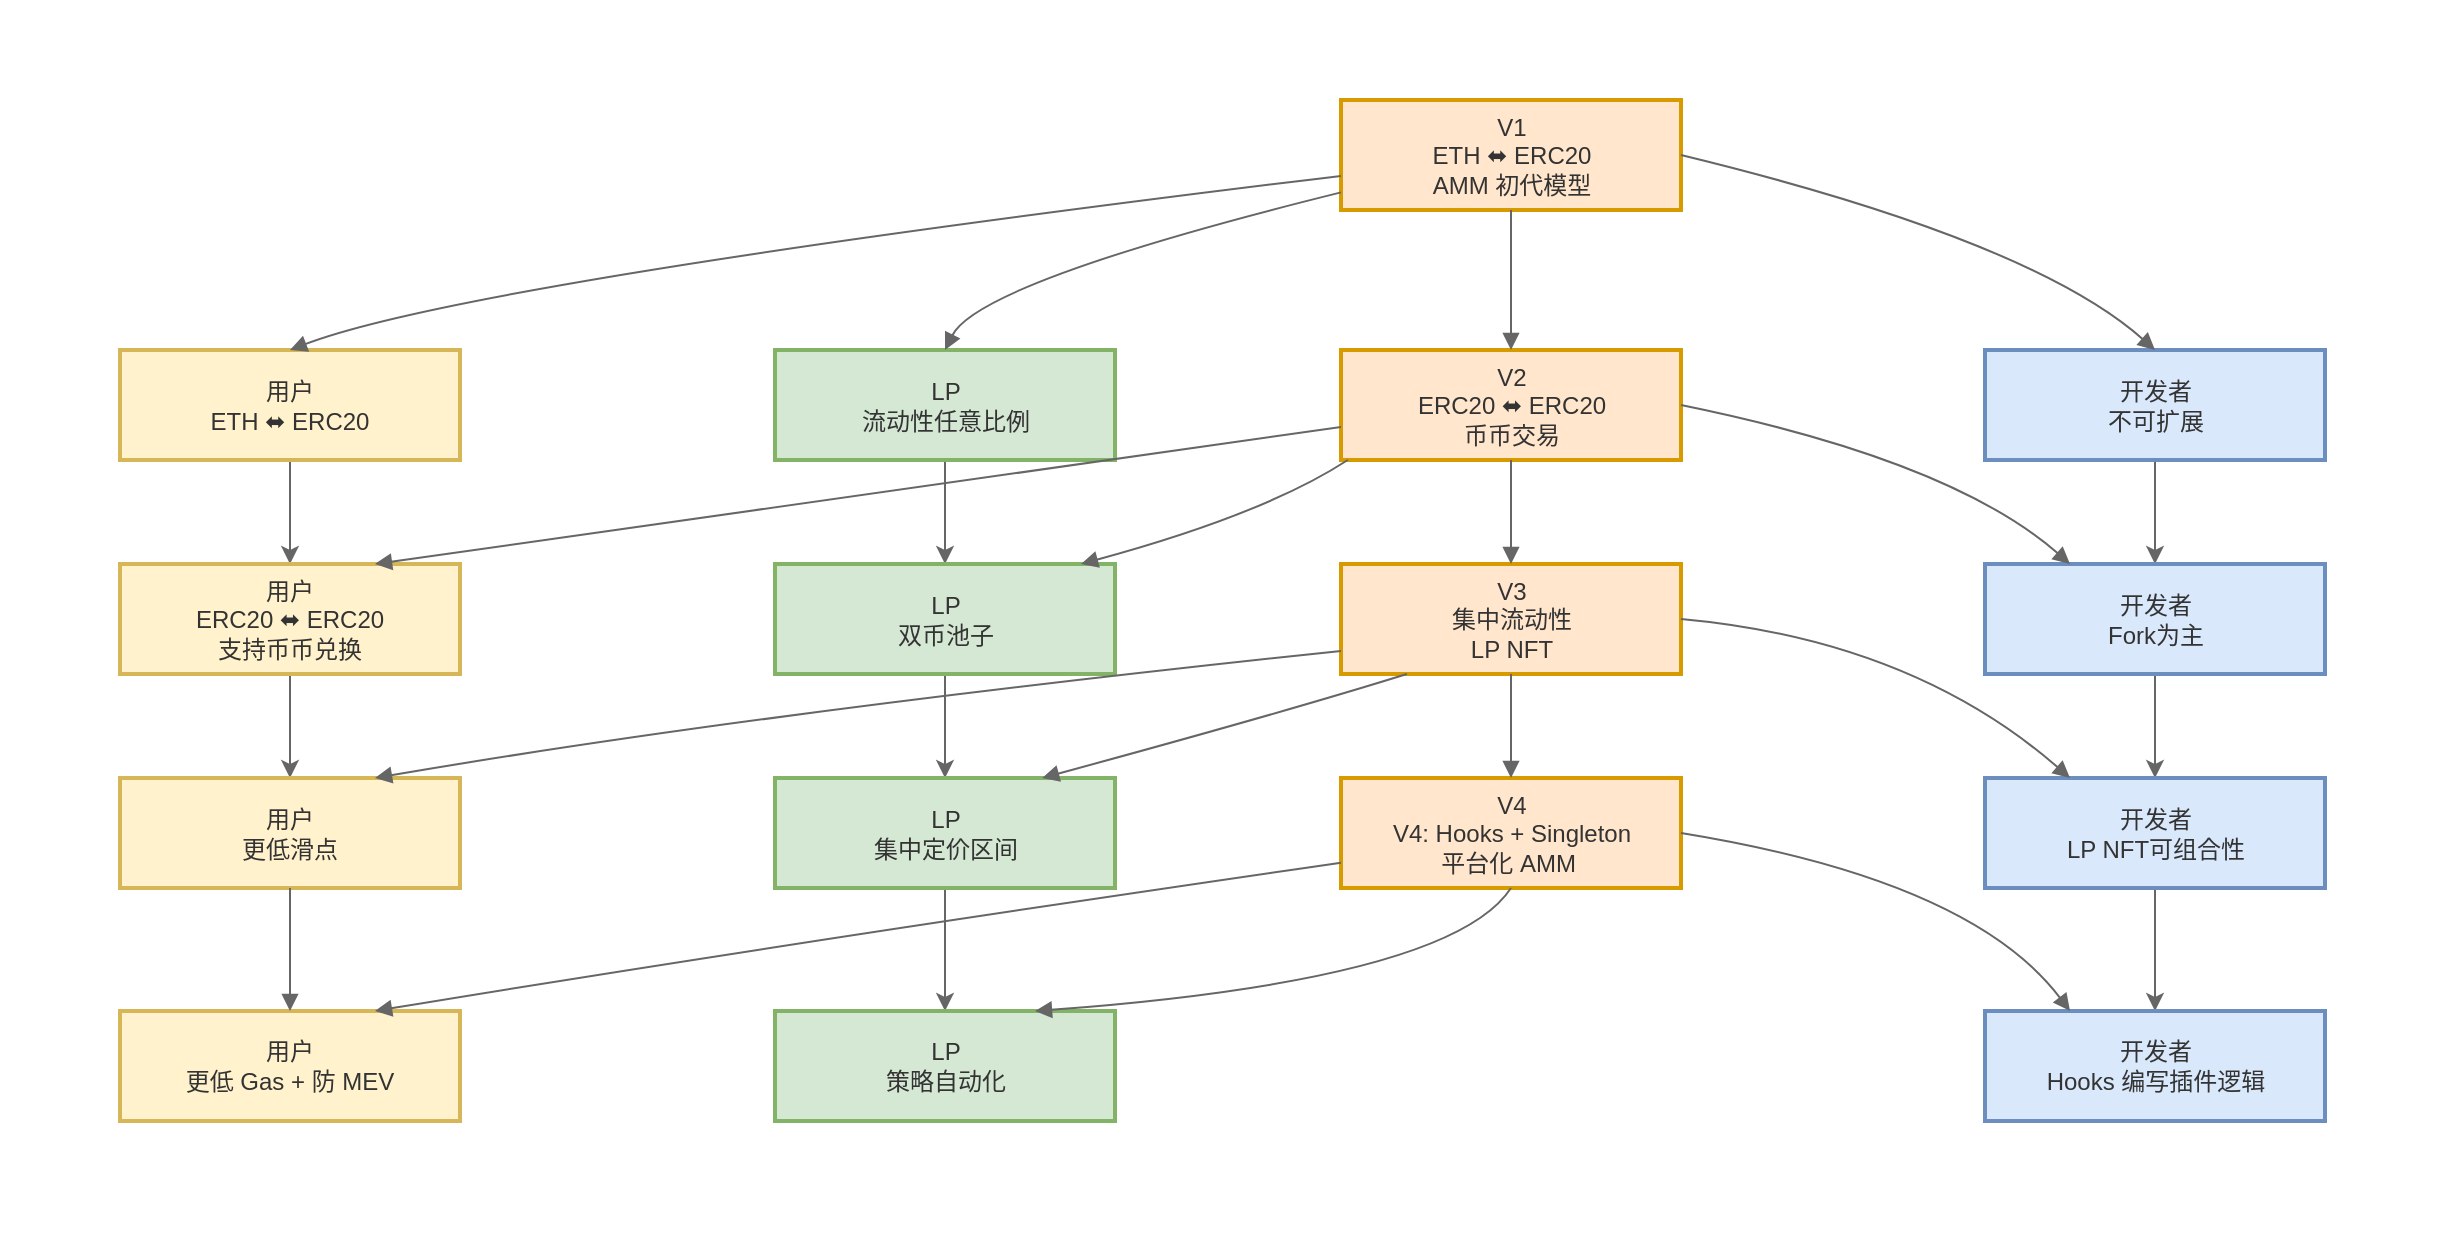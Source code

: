 <mxfile version="25.0.2">
  <diagram name="Page-1" id="s3JTDgsFL5jB2meH7k_M">
    <mxGraphModel dx="884" dy="-426" grid="1" gridSize="10" guides="1" tooltips="1" connect="1" arrows="1" fold="1" page="1" pageScale="1" pageWidth="850" pageHeight="1100" background="#ffffff" math="0" shadow="0">
      <root>
        <mxCell id="0" />
        <mxCell id="1" parent="0" />
        <mxCell id="jkYtEv4tslXzvxiTXVlJ-109" value="" style="rounded=0;whiteSpace=wrap;html=1;fillColor=#FFFFFF;fontColor=#333333;strokeColor=none;" parent="1" vertex="1">
          <mxGeometry x="40" y="1150" width="1220" height="620" as="geometry" />
        </mxCell>
        <mxCell id="jkYtEv4tslXzvxiTXVlJ-48" value="V1&#xa;ETH ⬌ ERC20&#xa;AMM 初代模型" style="whiteSpace=wrap;strokeWidth=2;labelBackgroundColor=none;fillColor=#ffe6cc;strokeColor=#d79b00;labelBorderColor=none;fontColor=#333333;" parent="1" vertex="1">
          <mxGeometry x="710.5" y="1200" width="170" height="55" as="geometry" />
        </mxCell>
        <mxCell id="jkYtEv4tslXzvxiTXVlJ-49" value="V2&#xa;ERC20 ⬌ ERC20&#xa;币币交易" style="whiteSpace=wrap;strokeWidth=2;labelBackgroundColor=none;fillColor=#ffe6cc;strokeColor=#d79b00;labelBorderColor=none;fontColor=#333333;" parent="1" vertex="1">
          <mxGeometry x="710.5" y="1325" width="170" height="55" as="geometry" />
        </mxCell>
        <mxCell id="jkYtEv4tslXzvxiTXVlJ-50" value="V3&#xa;集中流动性&#xa;LP NFT" style="whiteSpace=wrap;strokeWidth=2;labelBackgroundColor=none;fillColor=#ffe6cc;strokeColor=#d79b00;labelBorderColor=none;fontColor=#333333;" parent="1" vertex="1">
          <mxGeometry x="710.5" y="1432" width="170" height="55" as="geometry" />
        </mxCell>
        <mxCell id="jkYtEv4tslXzvxiTXVlJ-51" value="V4&#xa;V4: Hooks + Singleton&#xa;平台化 AMM " style="whiteSpace=wrap;strokeWidth=2;labelBackgroundColor=none;fillColor=#ffe6cc;strokeColor=#d79b00;labelBorderColor=none;fontColor=#333333;" parent="1" vertex="1">
          <mxGeometry x="710.5" y="1539" width="170" height="55" as="geometry" />
        </mxCell>
        <mxCell id="jkYtEv4tslXzvxiTXVlJ-100" style="edgeStyle=orthogonalEdgeStyle;rounded=0;orthogonalLoop=1;jettySize=auto;html=1;exitX=0.5;exitY=1;exitDx=0;exitDy=0;entryX=0.5;entryY=0;entryDx=0;entryDy=0;labelBackgroundColor=none;fontColor=default;fillColor=#f5f5f5;strokeColor=#666666;" parent="1" source="jkYtEv4tslXzvxiTXVlJ-52" target="jkYtEv4tslXzvxiTXVlJ-53" edge="1">
          <mxGeometry relative="1" as="geometry" />
        </mxCell>
        <mxCell id="jkYtEv4tslXzvxiTXVlJ-52" value="用户&#xa;ETH ⬌ ERC20" style="whiteSpace=wrap;strokeWidth=2;labelBackgroundColor=none;fillColor=#fff2cc;strokeColor=#d6b656;fontColor=#333333;" parent="1" vertex="1">
          <mxGeometry x="100" y="1325" width="170" height="55" as="geometry" />
        </mxCell>
        <mxCell id="jkYtEv4tslXzvxiTXVlJ-99" style="edgeStyle=orthogonalEdgeStyle;rounded=0;orthogonalLoop=1;jettySize=auto;html=1;exitX=0.5;exitY=1;exitDx=0;exitDy=0;entryX=0.5;entryY=0;entryDx=0;entryDy=0;labelBackgroundColor=none;fontColor=default;fillColor=#f5f5f5;strokeColor=#666666;" parent="1" source="jkYtEv4tslXzvxiTXVlJ-53" target="jkYtEv4tslXzvxiTXVlJ-54" edge="1">
          <mxGeometry relative="1" as="geometry" />
        </mxCell>
        <mxCell id="jkYtEv4tslXzvxiTXVlJ-53" value="用户&#xa;ERC20 ⬌ ERC20&#xa;支持币币兑换" style="whiteSpace=wrap;strokeWidth=2;labelBackgroundColor=none;fillColor=#fff2cc;strokeColor=#d6b656;fontColor=#333333;" parent="1" vertex="1">
          <mxGeometry x="100" y="1432" width="170" height="55" as="geometry" />
        </mxCell>
        <mxCell id="jkYtEv4tslXzvxiTXVlJ-54" value="用户&#xa;更低滑点" style="whiteSpace=wrap;strokeWidth=2;labelBackgroundColor=none;fillColor=#fff2cc;strokeColor=#d6b656;fontColor=#333333;" parent="1" vertex="1">
          <mxGeometry x="100" y="1539" width="170" height="55" as="geometry" />
        </mxCell>
        <mxCell id="jkYtEv4tslXzvxiTXVlJ-55" value="用户&#xa;更低 Gas + 防 MEV" style="whiteSpace=wrap;strokeWidth=2;labelBackgroundColor=none;fillColor=#fff2cc;strokeColor=#d6b656;fontColor=#333333;" parent="1" vertex="1">
          <mxGeometry x="100" y="1655.5" width="170" height="55" as="geometry" />
        </mxCell>
        <mxCell id="jkYtEv4tslXzvxiTXVlJ-101" style="edgeStyle=orthogonalEdgeStyle;rounded=0;orthogonalLoop=1;jettySize=auto;html=1;exitX=0.5;exitY=1;exitDx=0;exitDy=0;entryX=0.5;entryY=0;entryDx=0;entryDy=0;labelBackgroundColor=none;fontColor=default;fillColor=#f5f5f5;strokeColor=#666666;" parent="1" source="jkYtEv4tslXzvxiTXVlJ-56" target="jkYtEv4tslXzvxiTXVlJ-57" edge="1">
          <mxGeometry relative="1" as="geometry" />
        </mxCell>
        <mxCell id="jkYtEv4tslXzvxiTXVlJ-56" value="LP&#xa;流动性任意比例" style="whiteSpace=wrap;strokeWidth=2;labelBackgroundColor=none;fillColor=#d5e8d4;strokeColor=#82b366;fontColor=#333333;" parent="1" vertex="1">
          <mxGeometry x="427.5" y="1325" width="170" height="55" as="geometry" />
        </mxCell>
        <mxCell id="jkYtEv4tslXzvxiTXVlJ-102" style="edgeStyle=orthogonalEdgeStyle;rounded=0;orthogonalLoop=1;jettySize=auto;html=1;exitX=0.5;exitY=1;exitDx=0;exitDy=0;entryX=0.5;entryY=0;entryDx=0;entryDy=0;labelBackgroundColor=none;fontColor=default;fillColor=#f5f5f5;strokeColor=#666666;" parent="1" source="jkYtEv4tslXzvxiTXVlJ-57" target="jkYtEv4tslXzvxiTXVlJ-58" edge="1">
          <mxGeometry relative="1" as="geometry" />
        </mxCell>
        <mxCell id="jkYtEv4tslXzvxiTXVlJ-57" value="LP&#xa;双币池子" style="whiteSpace=wrap;strokeWidth=2;labelBackgroundColor=none;fillColor=#d5e8d4;strokeColor=#82b366;fontColor=#333333;" parent="1" vertex="1">
          <mxGeometry x="427.5" y="1432" width="170" height="55" as="geometry" />
        </mxCell>
        <mxCell id="jkYtEv4tslXzvxiTXVlJ-111" style="edgeStyle=orthogonalEdgeStyle;rounded=0;orthogonalLoop=1;jettySize=auto;html=1;exitX=0.5;exitY=1;exitDx=0;exitDy=0;entryX=0.5;entryY=0;entryDx=0;entryDy=0;strokeColor=#666666;" parent="1" source="jkYtEv4tslXzvxiTXVlJ-58" target="jkYtEv4tslXzvxiTXVlJ-59" edge="1">
          <mxGeometry relative="1" as="geometry" />
        </mxCell>
        <mxCell id="jkYtEv4tslXzvxiTXVlJ-58" value="LP&#xa;集中定价区间" style="whiteSpace=wrap;strokeWidth=2;labelBackgroundColor=none;fillColor=#d5e8d4;strokeColor=#82b366;fontColor=#333333;" parent="1" vertex="1">
          <mxGeometry x="427.5" y="1539" width="170" height="55" as="geometry" />
        </mxCell>
        <mxCell id="jkYtEv4tslXzvxiTXVlJ-59" value="LP&#xa;策略自动化" style="whiteSpace=wrap;strokeWidth=2;labelBackgroundColor=none;fillColor=#d5e8d4;strokeColor=#82b366;fontColor=#333333;" parent="1" vertex="1">
          <mxGeometry x="427.5" y="1655.5" width="170" height="55" as="geometry" />
        </mxCell>
        <mxCell id="jkYtEv4tslXzvxiTXVlJ-106" style="edgeStyle=orthogonalEdgeStyle;rounded=0;orthogonalLoop=1;jettySize=auto;html=1;exitX=0.5;exitY=1;exitDx=0;exitDy=0;entryX=0.5;entryY=0;entryDx=0;entryDy=0;labelBackgroundColor=none;fontColor=default;fillColor=#f5f5f5;strokeColor=#666666;" parent="1" source="jkYtEv4tslXzvxiTXVlJ-60" target="jkYtEv4tslXzvxiTXVlJ-61" edge="1">
          <mxGeometry relative="1" as="geometry" />
        </mxCell>
        <mxCell id="jkYtEv4tslXzvxiTXVlJ-60" value="开发者&#xa;不可扩展" style="whiteSpace=wrap;strokeWidth=2;labelBackgroundColor=none;fillColor=#dae8fc;strokeColor=#6c8ebf;fontColor=#333333;" parent="1" vertex="1">
          <mxGeometry x="1032.5" y="1325" width="170" height="55" as="geometry" />
        </mxCell>
        <mxCell id="jkYtEv4tslXzvxiTXVlJ-107" style="edgeStyle=orthogonalEdgeStyle;rounded=0;orthogonalLoop=1;jettySize=auto;html=1;exitX=0.5;exitY=1;exitDx=0;exitDy=0;entryX=0.5;entryY=0;entryDx=0;entryDy=0;labelBackgroundColor=none;fontColor=default;fillColor=#f5f5f5;strokeColor=#666666;" parent="1" source="jkYtEv4tslXzvxiTXVlJ-61" target="jkYtEv4tslXzvxiTXVlJ-62" edge="1">
          <mxGeometry relative="1" as="geometry" />
        </mxCell>
        <mxCell id="jkYtEv4tslXzvxiTXVlJ-61" value="开发者&#xa;Fork为主" style="whiteSpace=wrap;strokeWidth=2;labelBackgroundColor=none;fillColor=#dae8fc;strokeColor=#6c8ebf;fontColor=#333333;" parent="1" vertex="1">
          <mxGeometry x="1032.5" y="1432" width="170" height="55" as="geometry" />
        </mxCell>
        <mxCell id="jkYtEv4tslXzvxiTXVlJ-108" style="edgeStyle=orthogonalEdgeStyle;rounded=0;orthogonalLoop=1;jettySize=auto;html=1;exitX=0.5;exitY=1;exitDx=0;exitDy=0;entryX=0.5;entryY=0;entryDx=0;entryDy=0;labelBackgroundColor=none;fontColor=default;fillColor=#f5f5f5;strokeColor=#666666;" parent="1" source="jkYtEv4tslXzvxiTXVlJ-62" target="jkYtEv4tslXzvxiTXVlJ-63" edge="1">
          <mxGeometry relative="1" as="geometry" />
        </mxCell>
        <mxCell id="jkYtEv4tslXzvxiTXVlJ-62" value="开发者&#xa;LP NFT可组合性" style="whiteSpace=wrap;strokeWidth=2;labelBackgroundColor=none;fillColor=#dae8fc;strokeColor=#6c8ebf;fontColor=#333333;" parent="1" vertex="1">
          <mxGeometry x="1032.5" y="1539" width="170" height="55" as="geometry" />
        </mxCell>
        <mxCell id="jkYtEv4tslXzvxiTXVlJ-63" value="开发者&#xa;Hooks 编写插件逻辑" style="whiteSpace=wrap;strokeWidth=2;labelBackgroundColor=none;fillColor=#dae8fc;strokeColor=#6c8ebf;fontColor=#333333;" parent="1" vertex="1">
          <mxGeometry x="1032.5" y="1655.5" width="170" height="55" as="geometry" />
        </mxCell>
        <mxCell id="jkYtEv4tslXzvxiTXVlJ-68" value="" style="curved=1;startArrow=none;endArrow=block;exitX=0.5;exitY=1;entryX=0.5;entryY=0;rounded=0;labelBackgroundColor=none;fontColor=default;fillColor=#f5f5f5;strokeColor=#666666;" parent="1" source="jkYtEv4tslXzvxiTXVlJ-48" target="jkYtEv4tslXzvxiTXVlJ-49" edge="1">
          <mxGeometry relative="1" as="geometry">
            <Array as="points" />
          </mxGeometry>
        </mxCell>
        <mxCell id="jkYtEv4tslXzvxiTXVlJ-69" value="" style="curved=1;startArrow=none;endArrow=block;exitX=0.5;exitY=1;entryX=0.5;entryY=0;rounded=0;labelBackgroundColor=none;fontColor=default;fillColor=#f5f5f5;strokeColor=#666666;" parent="1" source="jkYtEv4tslXzvxiTXVlJ-49" target="jkYtEv4tslXzvxiTXVlJ-50" edge="1">
          <mxGeometry relative="1" as="geometry">
            <Array as="points" />
          </mxGeometry>
        </mxCell>
        <mxCell id="jkYtEv4tslXzvxiTXVlJ-70" value="" style="curved=1;startArrow=none;endArrow=block;exitX=0.5;exitY=0.99;entryX=0.5;entryY=0;rounded=0;labelBackgroundColor=none;fontColor=default;fillColor=#f5f5f5;strokeColor=#666666;" parent="1" source="jkYtEv4tslXzvxiTXVlJ-50" target="jkYtEv4tslXzvxiTXVlJ-51" edge="1">
          <mxGeometry relative="1" as="geometry">
            <Array as="points" />
          </mxGeometry>
        </mxCell>
        <mxCell id="jkYtEv4tslXzvxiTXVlJ-73" value="" style="curved=1;startArrow=none;endArrow=block;exitX=0.5;exitY=1;entryX=0.5;entryY=-0.01;rounded=0;labelBackgroundColor=none;fontColor=default;fillColor=#f5f5f5;strokeColor=#666666;" parent="1" source="jkYtEv4tslXzvxiTXVlJ-54" target="jkYtEv4tslXzvxiTXVlJ-55" edge="1">
          <mxGeometry relative="1" as="geometry">
            <Array as="points" />
          </mxGeometry>
        </mxCell>
        <mxCell id="jkYtEv4tslXzvxiTXVlJ-74" value="" style="curved=1;startArrow=none;endArrow=block;exitX=0;exitY=0.69;entryX=0.5;entryY=0;rounded=0;labelBackgroundColor=none;fontColor=default;fillColor=#f5f5f5;strokeColor=#666666;" parent="1" source="jkYtEv4tslXzvxiTXVlJ-48" target="jkYtEv4tslXzvxiTXVlJ-52" edge="1">
          <mxGeometry relative="1" as="geometry">
            <Array as="points">
              <mxPoint x="273.5" y="1291" />
            </Array>
          </mxGeometry>
        </mxCell>
        <mxCell id="jkYtEv4tslXzvxiTXVlJ-75" value="" style="curved=1;startArrow=none;endArrow=block;exitX=0;exitY=0.7;entryX=0.75;entryY=0;rounded=0;labelBackgroundColor=none;fontColor=default;fillColor=#f5f5f5;strokeColor=#666666;entryDx=0;entryDy=0;" parent="1" source="jkYtEv4tslXzvxiTXVlJ-49" target="jkYtEv4tslXzvxiTXVlJ-53" edge="1">
          <mxGeometry relative="1" as="geometry">
            <Array as="points">
              <mxPoint x="410.5" y="1407" />
            </Array>
          </mxGeometry>
        </mxCell>
        <mxCell id="jkYtEv4tslXzvxiTXVlJ-76" value="" style="curved=1;startArrow=none;endArrow=block;exitX=0;exitY=0.79;entryX=0.75;entryY=0;rounded=0;labelBackgroundColor=none;fontColor=default;fillColor=#f5f5f5;strokeColor=#666666;entryDx=0;entryDy=0;" parent="1" source="jkYtEv4tslXzvxiTXVlJ-50" target="jkYtEv4tslXzvxiTXVlJ-54" edge="1">
          <mxGeometry relative="1" as="geometry">
            <Array as="points">
              <mxPoint x="420.5" y="1506" />
            </Array>
          </mxGeometry>
        </mxCell>
        <mxCell id="jkYtEv4tslXzvxiTXVlJ-77" value="" style="curved=1;startArrow=none;endArrow=block;exitX=0;exitY=0.77;entryX=0.75;entryY=0;rounded=0;labelBackgroundColor=none;fontColor=default;fillColor=#f5f5f5;strokeColor=#666666;entryDx=0;entryDy=0;" parent="1" source="jkYtEv4tslXzvxiTXVlJ-51" target="jkYtEv4tslXzvxiTXVlJ-55" edge="1">
          <mxGeometry relative="1" as="geometry">
            <Array as="points">
              <mxPoint x="430.5" y="1622" />
            </Array>
          </mxGeometry>
        </mxCell>
        <mxCell id="jkYtEv4tslXzvxiTXVlJ-81" value="" style="curved=1;startArrow=none;endArrow=block;exitX=0;exitY=0.84;entryX=0.5;entryY=0;rounded=0;labelBackgroundColor=none;fontColor=default;fillColor=#f5f5f5;strokeColor=#666666;" parent="1" source="jkYtEv4tslXzvxiTXVlJ-48" target="jkYtEv4tslXzvxiTXVlJ-56" edge="1">
          <mxGeometry relative="1" as="geometry">
            <Array as="points">
              <mxPoint x="529.5" y="1291" />
            </Array>
          </mxGeometry>
        </mxCell>
        <mxCell id="jkYtEv4tslXzvxiTXVlJ-82" value="" style="curved=1;startArrow=none;endArrow=block;exitX=0.02;exitY=1;entryX=0.9;entryY=0;rounded=0;labelBackgroundColor=none;fontColor=default;fillColor=#f5f5f5;strokeColor=#666666;" parent="1" source="jkYtEv4tslXzvxiTXVlJ-49" target="jkYtEv4tslXzvxiTXVlJ-57" edge="1">
          <mxGeometry relative="1" as="geometry">
            <Array as="points">
              <mxPoint x="672.5" y="1407" />
            </Array>
          </mxGeometry>
        </mxCell>
        <mxCell id="jkYtEv4tslXzvxiTXVlJ-83" value="" style="curved=1;startArrow=none;endArrow=block;exitX=0.2;exitY=0.99;entryX=0.78;entryY=0.01;rounded=0;labelBackgroundColor=none;fontColor=default;fillColor=#f5f5f5;strokeColor=#666666;" parent="1" source="jkYtEv4tslXzvxiTXVlJ-50" target="jkYtEv4tslXzvxiTXVlJ-58" edge="1">
          <mxGeometry relative="1" as="geometry">
            <Array as="points">
              <mxPoint x="682.5" y="1506" />
            </Array>
          </mxGeometry>
        </mxCell>
        <mxCell id="jkYtEv4tslXzvxiTXVlJ-84" value="" style="curved=1;startArrow=none;endArrow=block;exitX=0.5;exitY=1;entryX=0.77;entryY=-0.01;rounded=0;labelBackgroundColor=none;fontColor=default;fillColor=#f5f5f5;strokeColor=#666666;" parent="1" source="jkYtEv4tslXzvxiTXVlJ-51" target="jkYtEv4tslXzvxiTXVlJ-59" edge="1">
          <mxGeometry relative="1" as="geometry">
            <Array as="points">
              <mxPoint x="765.5" y="1640" />
            </Array>
          </mxGeometry>
        </mxCell>
        <mxCell id="jkYtEv4tslXzvxiTXVlJ-88" value="" style="curved=1;startArrow=none;endArrow=block;exitX=1;exitY=0.5;entryX=0.5;entryY=0;rounded=0;exitDx=0;exitDy=0;labelBackgroundColor=none;fontColor=default;fillColor=#f5f5f5;strokeColor=#666666;" parent="1" source="jkYtEv4tslXzvxiTXVlJ-48" target="jkYtEv4tslXzvxiTXVlJ-60" edge="1">
          <mxGeometry relative="1" as="geometry">
            <Array as="points">
              <mxPoint x="1055.5" y="1270" />
            </Array>
          </mxGeometry>
        </mxCell>
        <mxCell id="jkYtEv4tslXzvxiTXVlJ-89" value="" style="curved=1;startArrow=none;endArrow=block;exitX=1;exitY=0.5;entryX=0.25;entryY=0;rounded=0;entryDx=0;entryDy=0;exitDx=0;exitDy=0;labelBackgroundColor=none;fontColor=default;fillColor=#f5f5f5;strokeColor=#666666;" parent="1" source="jkYtEv4tslXzvxiTXVlJ-49" target="jkYtEv4tslXzvxiTXVlJ-61" edge="1">
          <mxGeometry relative="1" as="geometry">
            <Array as="points">
              <mxPoint x="1015.5" y="1380" />
            </Array>
          </mxGeometry>
        </mxCell>
        <mxCell id="jkYtEv4tslXzvxiTXVlJ-90" value="" style="curved=1;startArrow=none;endArrow=block;exitX=1;exitY=0.5;entryX=0.25;entryY=0;rounded=0;entryDx=0;entryDy=0;exitDx=0;exitDy=0;labelBackgroundColor=none;fontColor=default;fillColor=#f5f5f5;strokeColor=#666666;" parent="1" source="jkYtEv4tslXzvxiTXVlJ-50" target="jkYtEv4tslXzvxiTXVlJ-62" edge="1">
          <mxGeometry relative="1" as="geometry">
            <Array as="points">
              <mxPoint x="995.5" y="1470" />
            </Array>
          </mxGeometry>
        </mxCell>
        <mxCell id="jkYtEv4tslXzvxiTXVlJ-91" value="" style="curved=1;startArrow=none;endArrow=block;exitX=1;exitY=0.5;entryX=0.25;entryY=0;rounded=0;entryDx=0;entryDy=0;exitDx=0;exitDy=0;labelBackgroundColor=none;fontColor=default;fillColor=#f5f5f5;strokeColor=#666666;" parent="1" source="jkYtEv4tslXzvxiTXVlJ-51" target="jkYtEv4tslXzvxiTXVlJ-63" edge="1">
          <mxGeometry relative="1" as="geometry">
            <Array as="points">
              <mxPoint x="1025.5" y="1590" />
            </Array>
          </mxGeometry>
        </mxCell>
      </root>
    </mxGraphModel>
  </diagram>
</mxfile>
